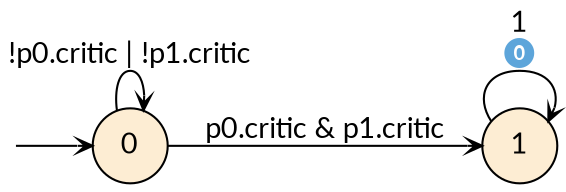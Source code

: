 digraph G {
  rankdir=LR
  node [shape="circle"]
  node [style="filled", fillcolor="#FDEDD3"]
  fontname="Lato"
  node [fontname="Lato"]
  edge [fontname="Lato"]
  size="8.2,8.2" edge[arrowhead=vee, arrowsize=.7]
  I [label="", style=invis, width=0]
  I -> 0
  0 [label="0"]
  0 -> 0 [label=<!p0.critic | !p1.critic>]
  0 -> 1 [label=<p0.critic &amp; p1.critic>]
  1 [label="1"]
  1 -> 1 [label=<1<br/><font color="#5DA5DA">⓿</font>>]
}
